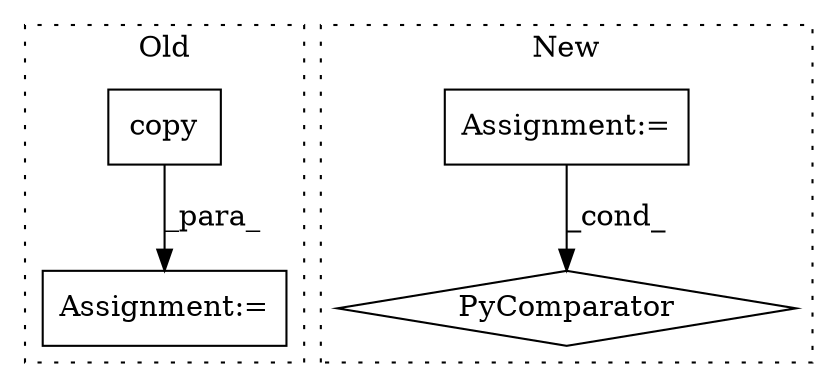digraph G {
subgraph cluster0 {
1 [label="copy" a="32" s="3917" l="6" shape="box"];
4 [label="Assignment:=" a="7" s="3902" l="1" shape="box"];
label = "Old";
style="dotted";
}
subgraph cluster1 {
2 [label="PyComparator" a="113" s="3989" l="79" shape="diamond"];
3 [label="Assignment:=" a="7" s="3989" l="79" shape="box"];
label = "New";
style="dotted";
}
1 -> 4 [label="_para_"];
3 -> 2 [label="_cond_"];
}